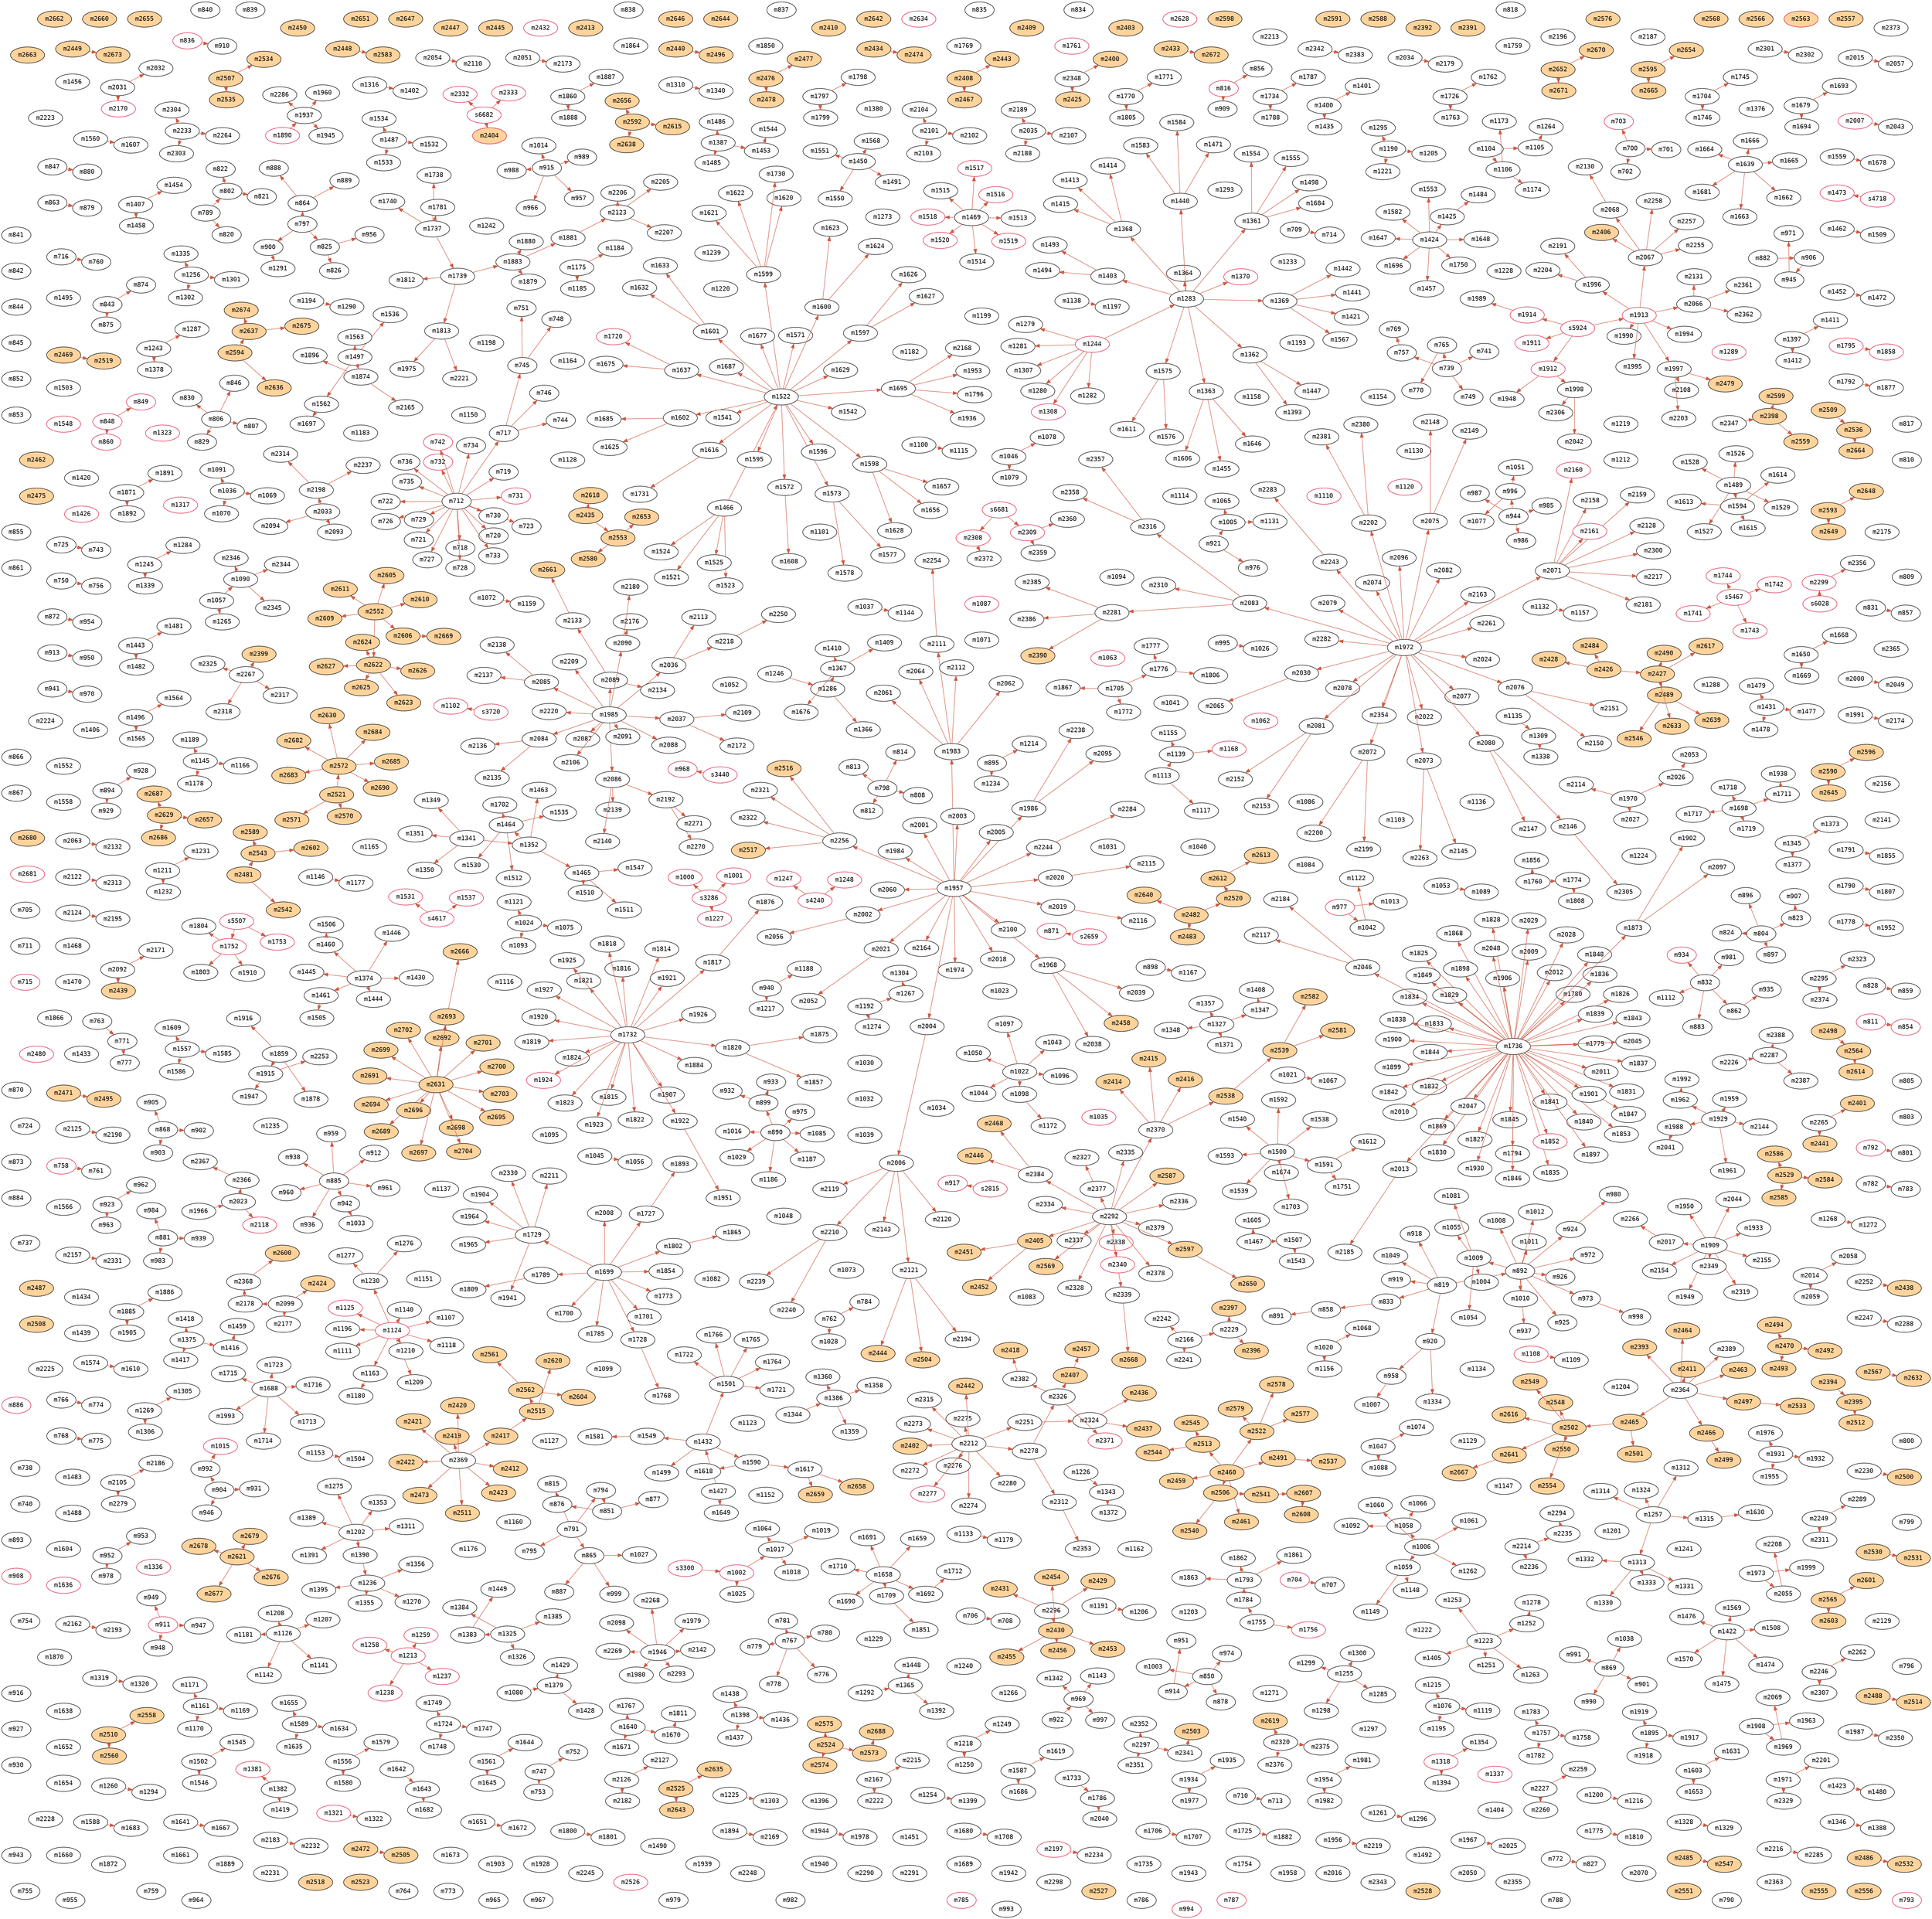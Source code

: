 digraph infections {
	graph [
		charset = "UTF-8",
		layout = fdp
	];
	node [
		fontname="Inconsolata",
		fontcolor = black,
		style = "solid,filled",
		color = black
		fillcolor = white
	];
	edge [
		color = coral3
	];
	m700;
	m701;
	m702;
	m703[color=crimson];
	m704[color=crimson];
	m705;
	m706;
	m707;
	m708;
	m709;
	m710;
	m711;
	m712;
	m713;
	m714;
	m715[color=crimson];
	m716;
	m717;
	m718;
	m719;
	m720;
	m721;
	m722;
	m723;
	m724;
	m725;
	m726;
	m727;
	m728;
	m729;
	m730;
	m731[color=crimson];
	m732[color=crimson];
	m733;
	m734;
	m735;
	m736;
	m737;
	m738;
	m739;
	m740;
	m741;
	m742[color=crimson];
	m743;
	m744;
	m745;
	m746;
	m747;
	m748;
	m749;
	m750;
	m751;
	m752;
	m753;
	m754;
	m755;
	m756;
	m757;
	m758[color=crimson];
	m759;
	m760;
	m761;
	m762;
	m763;
	m764;
	m765;
	m766;
	m767;
	m768;
	m769;
	m770;
	m771;
	m772;
	m773;
	m774;
	m775;
	m776;
	m777;
	m778;
	m779;
	m780;
	m781;
	m782;
	m783;
	m784;
	m785[color=crimson];
	m786;
	m787[color=crimson];
	m788;
	m789;
	m790;
	m791;
	m792[color=crimson];
	m793[color=crimson];
	m794;
	m795;
	m796;
	m797;
	m798;
	m799;
	m800;
	m801;
	m802;
	m803;
	m804;
	m805;
	m806;
	m807;
	m808;
	m809;
	m810;
	m811[color=crimson];
	m812;
	m813;
	m814;
	m815;
	m816[color=crimson];
	m817;
	m818;
	m819;
	m820;
	m821;
	m822;
	m823;
	m824;
	m825;
	m826;
	m827;
	m828;
	m829;
	m830;
	m831;
	m832;
	m833;
	m834;
	m835;
	m836[color=crimson];
	m837;
	m838;
	m839;
	m840;
	m841;
	m842;
	m843;
	m844;
	m845;
	m846;
	m847;
	m848[color=crimson];
	m849[color=crimson];
	m850;
	m851;
	m852;
	m853;
	m854[color=crimson];
	m855;
	m856;
	m857;
	m858;
	m859;
	m860[color=crimson];
	m861;
	m862;
	m863;
	m864;
	m865;
	m866;
	m867;
	m868;
	m869;
	m870;
	m871[color=crimson];
	m872;
	m873;
	m874;
	m875;
	m876;
	m877;
	m878;
	m879;
	m880;
	m881;
	m882;
	m883;
	m884;
	m885;
	m886[color=crimson];
	m887;
	m888;
	m889;
	m890;
	m891;
	m892;
	m893;
	m894;
	m895;
	m896;
	m897;
	m898;
	m899;
	m900;
	m901;
	m902;
	m903;
	m904;
	m905;
	m906;
	m907;
	m908[color=crimson];
	m909;
	m910;
	m911[color=crimson];
	m912;
	m913;
	m914;
	m915;
	m916;
	m917[color=crimson];
	m918;
	m919;
	m920;
	m921;
	m922;
	m923;
	m924;
	m925;
	m926;
	m927;
	m928;
	m929;
	m930;
	m931;
	m932;
	m933;
	m934[color=crimson];
	m935;
	m936;
	m937;
	m938;
	m939;
	m940;
	m941;
	m942;
	m943;
	m944;
	m945;
	m946;
	m947;
	m948;
	m949;
	m950;
	m951;
	m952;
	m953;
	m954;
	m955;
	m956;
	m957;
	m958;
	m959;
	m960;
	m961;
	m962;
	m963;
	m964;
	m965;
	m966;
	m967;
	m968[color=crimson];
	m969;
	m970;
	m971;
	m972;
	m973;
	m974;
	m975;
	m976;
	m977[color=crimson];
	m978;
	m979;
	m980;
	m981;
	m982;
	m983;
	m984;
	m985;
	m986;
	m987;
	m988;
	m989;
	m990;
	m991;
	m992;
	m993;
	m994[color=crimson];
	m995;
	m996;
	m997;
	m998;
	m999;
	m1000[color=crimson];
	m1001[color=crimson];
	m1002[color=crimson];
	m1003;
	m1004;
	m1005;
	m1006;
	m1007;
	m1008;
	m1009;
	m1010;
	m1011;
	m1012;
	m1013;
	m1014;
	m1015[color=crimson];
	m1016;
	m1017;
	m1018;
	m1019;
	m1020;
	m1021;
	m1022;
	m1023;
	m1024;
	m1025;
	m1026;
	m1027;
	m1028;
	m1029;
	m1030;
	m1031;
	m1032;
	m1033;
	m1034;
	m1035[color=crimson];
	m1036;
	m1037;
	m1038;
	m1039;
	m1040;
	m1041;
	m1042;
	m1043;
	m1044;
	m1045;
	m1046;
	m1047;
	m1048;
	m1049;
	m1050;
	m1051;
	m1052;
	m1053;
	m1054;
	m1055;
	m1056;
	m1057;
	m1058;
	m1059;
	m1060;
	m1061;
	m1062[color=crimson];
	m1063[color=crimson];
	m1064;
	m1065;
	m1066;
	m1067;
	m1068;
	m1069;
	m1070;
	m1071;
	m1072;
	m1073;
	m1074;
	m1075;
	m1076;
	m1077;
	m1078;
	m1079;
	m1080;
	m1081;
	m1082;
	m1083;
	m1084;
	m1085;
	m1086;
	m1087[color=crimson];
	m1088;
	m1089;
	m1090;
	m1091;
	m1092;
	m1093;
	m1094;
	m1095;
	m1096;
	m1097;
	m1098;
	m1099;
	m1100;
	m1101;
	m1102[color=crimson];
	m1103;
	m1104;
	m1105;
	m1106;
	m1108[color=crimson];
	m1109;
	m1110[color=crimson];
	m1111;
	m1112;
	m1113;
	m1114;
	m1115;
	m1116;
	m1117;
	m1118;
	m1119;
	m1120[color=crimson];
	m1121;
	m1122;
	m1123;
	m1124[color=crimson];
	m1125[color=crimson];
	m1126;
	m1107;
	m1127;
	m1128;
	m1129;
	m1130;
	m1131;
	m1132;
	m1133;
	m1134;
	m1135;
	m1136;
	m1137;
	m1138;
	m1139;
	m1140;
	m1141;
	m1142;
	m1143;
	m1144;
	m1145;
	m1146;
	m1147;
	m1148;
	m1149;
	m1150;
	m1151;
	m1152;
	m1153;
	m1154;
	m1155;
	m1156;
	m1157;
	m1158;
	m1159;
	m1160;
	m1161;
	m1162;
	m1163;
	m1164;
	m1165;
	m1166;
	m1167;
	m1168[color=crimson];
	m1169;
	m1170;
	m1171;
	m1172;
	m1173;
	m1174;
	m1175;
	m1176;
	m1177;
	m1178;
	m1179;
	m1180;
	m1181;
	m1182;
	m1183;
	m1184;
	m1185;
	m1186;
	m1187;
	m1188;
	m1189;
	m1190;
	m1191;
	m1192;
	m1193;
	m1194;
	m1195;
	m1196;
	m1197;
	m1198;
	m1199;
	m1200;
	m1201;
	m1202;
	m1203;
	m1204;
	m1205;
	m1206;
	m1207;
	m1208;
	m1209;
	m1210;
	m1211;
	m1212;
	m1213[color=crimson];
	m1214;
	m1215;
	m1216;
	m1217;
	m1218;
	m1219;
	m1220;
	m1221;
	m1222;
	m1223;
	m1224;
	m1225;
	m1226;
	m1227[color=crimson];
	m1228;
	m1229;
	m1230;
	m1231;
	m1232;
	m1233;
	m1234;
	m1235;
	m1236;
	m1237[color=crimson];
	m1238[color=crimson];
	m1239;
	m1240;
	m1241;
	m1242;
	m1243;
	m1244[color=crimson];
	m1245;
	m1246;
	m1247[color=crimson];
	m1248[color=crimson];
	m1249;
	m1250;
	m1251;
	m1252;
	m1253;
	m1254;
	m1255;
	m1256;
	m1257;
	m1258[color=crimson];
	m1259[color=crimson];
	m1260;
	m1261;
	m1262;
	m1263;
	m1264;
	m1266;
	m1267;
	m1268;
	m1269;
	m1270;
	m1271;
	m1272;
	m1273;
	m1274;
	m1275;
	m1276;
	m1277;
	m1278;
	m1279;
	m1280;
	m1281;
	m1282;
	m1283;
	m1284;
	m1285;
	m1286;
	m1287;
	m1288;
	m1289[color=crimson];
	m1290;
	m1291;
	m1292;
	m1293;
	m1265;
	m1294;
	m1295;
	m1296;
	m1297;
	m1298;
	m1299;
	m1300;
	m1301;
	m1302;
	m1303;
	m1304;
	m1305;
	m1306;
	m1307;
	m1308[color=crimson];
	m1309;
	m1310;
	m1311;
	m1312;
	m1313;
	m1314;
	m1315;
	m1316;
	m1317[color=crimson];
	m1318[color=crimson];
	m1319;
	m1320;
	m1321[color=crimson];
	m1322;
	m1323[color=crimson];
	m1324;
	m1325;
	m1326;
	m1327;
	m1328;
	m1329;
	m1330;
	m1331;
	m1332;
	m1333;
	m1334;
	m1335;
	m1336[color=crimson];
	m1337[color=crimson];
	m1338;
	m1339;
	m1340;
	m1341;
	m1342;
	m1343;
	m1344;
	m1345;
	m1346;
	m1347;
	m1348;
	m1349;
	m1350;
	m1351;
	m1352;
	m1353;
	m1354;
	m1355;
	m1356;
	m1357;
	m1358;
	m1359;
	m1360;
	m1361;
	m1362;
	m1363;
	m1364;
	m1365;
	m1366;
	m1367;
	m1368;
	m1369;
	m1370[color=crimson];
	m1371;
	m1372;
	m1373;
	m1374;
	m1375;
	m1376;
	m1377;
	m1378;
	m1379;
	m1380;
	m1381[color=crimson];
	m1382;
	m1383;
	m1384;
	m1385;
	m1386;
	m1387;
	m1388;
	m1389;
	m1390;
	m1391;
	m1392;
	m1393;
	m1394;
	m1395;
	m1396;
	m1397;
	m1398;
	m1399;
	m1400;
	m1401;
	m1402;
	m1403;
	m1404;
	m1405;
	m1406;
	m1407;
	m1408;
	m1409;
	m1410;
	m1411;
	m1412;
	m1413;
	m1414;
	m1415;
	m1416;
	m1417;
	m1418;
	m1419;
	m1420;
	m1421;
	m1422;
	m1423;
	m1424;
	m1425;
	m1426[color=crimson];
	m1427;
	m1428;
	m1429;
	m1430;
	m1431;
	m1432;
	m1433;
	m1434;
	m1435;
	m1436;
	m1437;
	m1438;
	m1439;
	m1440;
	m1441;
	m1442;
	m1443;
	m1444;
	m1445;
	m1446;
	m1447;
	m1448;
	m1449;
	m1450;
	m1451;
	m1452;
	m1453;
	m1454;
	m1455;
	m1456;
	m1457;
	m1458;
	m1459;
	m1460;
	m1461;
	m1462;
	m1463;
	m1464;
	m1465;
	m1466;
	m1467;
	m1468;
	m1469;
	m1470;
	m1471;
	m1472;
	m1473[color=crimson];
	m1474;
	m1475;
	m1476;
	m1477;
	m1478;
	m1479;
	m1480;
	m1481;
	m1482;
	m1483;
	m1484;
	m1485;
	m1486;
	m1487;
	m1488;
	m1489;
	m1490;
	m1491;
	m1492;
	m1493;
	m1494;
	m1495;
	m1496;
	m1497;
	m1498;
	m1499;
	m1500;
	m1501;
	m1502;
	m1503;
	m1504;
	m1505;
	m1506;
	m1507;
	m1508;
	m1509;
	m1510;
	m1511;
	m1512;
	m1513;
	m1514;
	m1515;
	m1516[color=crimson];
	m1517[color=crimson];
	m1518[color=crimson];
	m1519[color=crimson];
	m1520[color=crimson];
	m1521;
	m1522;
	m1523;
	m1524;
	m1525;
	m1526;
	m1527;
	m1528;
	m1529;
	m1530;
	m1531[color=crimson];
	m1532;
	m1533;
	m1534;
	m1535;
	m1536;
	m1537[color=crimson];
	m1538;
	m1539;
	m1540;
	m1541;
	m1542;
	m1543;
	m1544;
	m1545;
	m1546;
	m1547;
	m1548[color=crimson];
	m1549;
	m1550;
	m1551;
	m1552;
	m1553;
	m1554;
	m1555;
	m1556;
	m1557;
	m1558;
	m1559;
	m1560;
	m1561;
	m1562;
	m1563;
	m1564;
	m1565;
	m1566;
	m1567;
	m1568;
	m1569;
	m1570;
	m1571;
	m1572;
	m1573;
	m1574;
	m1575;
	m1576;
	m1577;
	m1578;
	m1579;
	m1580;
	m1581;
	m1582;
	m1583;
	m1584;
	m1585;
	m1586;
	m1587;
	m1588;
	m1589;
	m1590;
	m1591;
	m1592;
	m1593;
	m1594;
	m1595;
	m1596;
	m1597;
	m1598;
	m1599;
	m1600;
	m1601;
	m1602;
	m1603;
	m1604;
	m1605;
	m1606;
	m1607;
	m1608;
	m1609;
	m1610;
	m1611;
	m1612;
	m1613;
	m1614;
	m1615;
	m1616;
	m1617;
	m1618;
	m1619;
	m1620;
	m1621;
	m1622;
	m1623;
	m1624;
	m1625;
	m1626;
	m1627;
	m1628;
	m1629;
	m1630;
	m1631;
	m1632;
	m1633;
	m1634;
	m1635;
	m1636[color=crimson];
	m1637;
	m1638;
	m1639;
	m1640;
	m1641;
	m1642;
	m1643;
	m1644;
	m1645;
	m1646;
	m1647;
	m1648;
	m1649;
	m1650;
	m1651;
	m1652;
	m1653;
	m1654;
	m1655;
	m1656;
	m1657;
	m1658;
	m1659;
	m1660;
	m1661;
	m1662;
	m1663;
	m1664;
	m1665;
	m1666;
	m1667;
	m1668;
	m1669;
	m1670;
	m1671;
	m1672;
	m1673;
	m1674;
	m1675;
	m1676;
	m1677;
	m1678;
	m1679;
	m1680;
	m1681;
	m1682;
	m1683;
	m1684;
	m1685;
	m1686;
	m1687;
	m1688;
	m1689;
	m1690;
	m1691;
	m1692;
	m1693;
	m1694;
	m1695;
	m1696;
	m1697;
	m1698;
	m1699;
	m1700;
	m1701;
	m1702;
	m1703;
	m1704;
	m1705;
	m1706;
	m1707;
	m1708;
	m1709;
	m1710;
	m1711;
	m1712;
	m1713;
	m1714;
	m1715;
	m1716;
	m1717;
	m1718;
	m1719;
	m1720[color=crimson];
	m1721;
	m1722;
	m1723;
	m1724;
	m1725;
	m1726;
	m1727;
	m1728;
	m1729;
	m1730;
	m1731;
	m1732;
	m1733;
	m1734;
	m1735;
	m1736;
	m1737;
	m1738;
	m1739;
	m1740;
	m1741[color=crimson];
	m1742[color=crimson];
	m1743[color=crimson];
	m1744[color=crimson];
	m1745;
	m1746;
	m1747;
	m1748;
	m1749;
	m1750;
	m1751;
	m1752[color=crimson];
	m1753[color=crimson];
	m1754;
	m1755;
	m1756[color=crimson];
	m1757;
	m1758;
	m1759;
	m1760;
	m1761[color=crimson];
	m1762;
	m1763;
	m1764;
	m1765;
	m1766;
	m1767;
	m1768;
	m1769;
	m1770;
	m1771;
	m1772;
	m1773;
	m1774;
	m1775;
	m1776;
	m1777;
	m1778;
	m1779;
	m1780;
	m1781;
	m1782;
	m1783;
	m1784;
	m1785;
	m1786;
	m1787;
	m1788;
	m1789;
	m1790;
	m1791;
	m1792;
	m1793;
	m1794;
	m1795[color=crimson];
	m1796;
	m1797;
	m1798;
	m1799;
	m1800;
	m1801;
	m1802;
	m1803;
	m1804;
	m1805;
	m1806;
	m1807;
	m1808;
	m1809;
	m1810;
	m1811;
	m1812;
	m1813;
	m1814;
	m1815;
	m1816;
	m1817;
	m1818;
	m1819;
	m1820;
	m1821;
	m1822;
	m1823;
	m1824;
	m1825;
	m1826;
	m1827;
	m1828;
	m1829;
	m1830;
	m1831;
	m1832;
	m1833;
	m1834;
	m1835;
	m1836;
	m1837;
	m1838;
	m1839;
	m1840;
	m1841;
	m1842;
	m1843;
	m1844;
	m1845;
	m1846;
	m1847;
	m1848;
	m1849;
	m1850;
	m1851;
	m1852[color=crimson];
	m1853;
	m1854;
	m1855;
	m1856;
	m1857;
	m1858[color=crimson];
	m1859;
	m1860;
	m1861;
	m1862;
	m1863;
	m1864;
	m1865;
	m1866;
	m1867;
	m1868;
	m1869;
	m1870;
	m1871;
	m1872;
	m1873;
	m1874;
	m1875;
	m1876;
	m1877;
	m1878;
	m1879;
	m1880;
	m1881;
	m1882;
	m1883;
	m1884;
	m1885;
	m1886;
	m1887;
	m1888;
	m1889;
	m1890[color=crimson];
	m1891;
	m1892;
	m1893;
	m1894;
	m1895;
	m1896;
	m1897;
	m1898;
	m1899;
	m1900;
	m1901;
	m1902;
	m1903;
	m1904;
	m1905;
	m1906;
	m1907;
	m1908;
	m1909;
	m1910;
	m1911[color=crimson];
	m1912[color=crimson];
	m1913[color=crimson];
	m1914[color=crimson];
	m1915;
	m1916;
	m1917;
	m1918;
	m1919;
	m1920;
	m1921;
	m1922;
	m1923;
	m1924[color=crimson];
	m1925;
	m1926;
	m1927;
	m1928;
	m1929;
	m1930;
	m1931;
	m1932;
	m1933;
	m1934;
	m1935;
	m1936;
	m1937;
	m1938;
	m1939;
	m1940;
	m1941;
	m1942;
	m1943;
	m1944;
	m1945;
	m1946;
	m1947;
	m1948;
	m1949;
	m1950;
	m1951;
	m1952;
	m1953;
	m1954;
	m1955;
	m1956;
	m1957;
	m1958;
	m1959;
	m1960;
	m1961;
	m1962;
	m1963;
	m1964;
	m1965;
	m1966;
	m1967;
	m1968;
	m1969;
	m1970;
	m1971;
	m1972;
	m1973;
	m1974;
	m1975;
	m1976;
	m1977;
	m1978;
	m1979;
	m1980;
	m1981;
	m1982;
	m1983;
	m1984;
	m1985;
	m1986;
	m1987;
	m1988;
	m1989;
	m1990;
	m1991;
	m1992;
	m1993;
	m1994;
	m1995;
	m1996;
	m1997;
	m1998;
	m1999;
	m2000;
	m2001;
	m2002;
	m2003;
	m2004;
	m2005;
	m2006;
	m2007[color=crimson];
	m2008;
	m2009;
	m2010;
	m2011;
	m2012;
	m2013;
	m2014;
	m2015;
	m2016;
	m2017;
	m2018;
	m2019;
	m2020;
	m2021;
	m2022;
	m2023;
	m2024;
	m2025;
	m2026;
	m2027;
	m2028;
	m2029;
	m2030;
	m2031;
	m2032;
	m2033;
	m2034;
	m2035;
	m2036;
	m2037;
	m2038;
	m2039;
	m2040;
	m2041;
	m2042;
	m2043;
	m2044;
	m2045;
	m2046;
	m2047;
	m2048;
	m2049;
	m2050;
	m2051;
	m2052;
	m2053;
	m2054;
	m2055;
	m2056;
	m2057;
	m2058;
	m2059;
	m2060;
	m2061;
	m2062;
	m2063;
	m2064;
	m2065;
	m2066;
	m2067;
	m2068;
	m2069;
	m2070;
	m2071;
	m2072;
	m2073;
	m2074;
	m2075;
	m2076;
	m2077;
	m2078;
	m2079;
	m2080;
	m2081;
	m2082;
	m2083;
	m2084;
	m2085;
	m2086;
	m2087;
	m2088;
	m2089;
	m2090;
	m2091;
	m2092;
	m2093;
	m2094;
	m2095;
	m2096;
	m2097;
	m2098;
	m2099;
	m2100;
	m2101;
	m2102;
	m2103;
	m2104;
	m2105;
	m2106;
	m2107;
	m2108;
	m2109;
	m2110;
	m2111;
	m2112;
	m2113;
	m2114;
	m2115;
	m2116;
	m2117;
	m2118[color=crimson];
	m2119;
	m2120;
	m2121;
	m2122;
	m2123;
	m2124;
	m2125;
	m2126;
	m2127;
	m2128;
	m2129;
	m2130;
	m2131;
	m2132;
	m2133;
	m2134;
	m2135;
	m2136;
	m2137;
	m2138;
	m2139;
	m2140;
	m2141;
	m2142;
	m2143;
	m2144;
	m2145;
	m2146;
	m2147;
	m2148;
	m2149;
	m2150;
	m2151;
	m2152;
	m2153;
	m2154;
	m2155;
	m2156;
	m2157;
	m2158;
	m2159;
	m2160[color=crimson];
	m2161[color=crimson];
	m2162;
	m2163;
	m2164;
	m2165;
	m2166;
	m2167;
	m2168;
	m2169;
	m2170[color=crimson];
	m2171;
	m2172;
	m2173;
	m2174;
	m2175;
	m2176;
	m2177;
	m2178;
	m2179;
	m2180;
	m2181;
	m2182;
	m2183;
	m2184;
	m2185;
	m2186;
	m2187;
	m2188;
	m2189;
	m2190;
	m2191;
	m2192;
	m2193;
	m2194;
	m2195;
	m2196;
	m2197[color=crimson];
	m2198;
	m2199;
	m2200;
	m2201;
	m2202;
	m2203;
	m2204;
	m2205;
	m2206;
	m2207;
	m2208;
	m2209;
	m2210;
	m2211;
	m2212;
	m2213;
	m2214;
	m2215;
	m2216;
	m2217;
	m2218;
	m2219;
	m2220;
	m2221;
	m2222;
	m2223;
	m2224;
	m2225;
	m2226;
	m2227;
	m2228;
	m2229;
	m2230;
	m2231;
	m2232;
	m2233;
	m2234;
	m2235;
	m2236;
	m2237;
	m2238;
	m2239;
	m2240;
	m2241;
	m2242;
	m2243;
	m2244;
	m2245;
	m2246;
	m2247;
	m2248;
	m2249;
	m2250;
	m2251;
	m2252;
	m2253;
	m2254;
	m2255;
	m2256;
	m2257;
	m2258;
	m2259;
	m2260;
	m2261;
	m2262;
	m2263;
	m2264;
	m2265;
	m2266;
	m2267;
	m2268;
	m2269;
	m2270;
	m2271;
	m2272;
	m2273;
	m2274;
	m2275;
	m2276;
	m2277[color=crimson];
	m2278;
	m2279;
	m2280;
	m2281;
	m2282;
	m2283;
	m2284;
	m2285;
	m2286;
	m2287;
	m2288;
	m2289;
	m2290;
	m2291;
	m2292;
	m2293;
	m2294;
	m2295;
	m2296;
	m2297;
	m2298;
	m2299[color=crimson];
	m2300;
	m2301;
	m2302;
	m2303;
	m2304;
	m2305;
	m2306;
	m2307;
	m2308[color=crimson];
	m2309[color=crimson];
	m2310;
	m2311;
	m2312;
	m2313;
	m2314;
	m2315;
	m2316;
	m2317;
	m2318;
	m2319;
	m2320;
	m2321;
	m2322;
	m2323;
	m2324;
	m2325;
	m2326;
	m2327;
	m2328;
	m2329;
	m2330;
	m2331;
	m2332[color=crimson];
	m2333[color=crimson];
	m2334;
	m2335;
	m2336;
	m2337;
	m2338[color=crimson];
	m2339;
	m2340[color=crimson];
	m2341;
	m2342;
	m2343;
	m2344;
	m2345;
	m2346;
	m2347;
	m2348;
	m2349;
	m2350;
	m2351;
	m2352;
	m2353;
	m2354;
	m2355;
	m2356;
	m2357;
	m2358;
	m2359;
	m2360;
	m2361;
	m2362;
	m2363;
	m2364;
	m2365;
	m2366;
	m2367;
	m2368;
	m2369;
	m2370;
	m2371[color=crimson];
	m2372;
	m2373;
	m2374;
	m2375;
	m2376;
	m2377;
	m2378;
	m2379;
	m2380;
	m2381;
	m2382;
	m2383;
	m2384;
	m2385;
	m2386;
	m2387;
	m2388;
	m2389;
	m2390[fillcolor=burlywood1];
	m2391[fillcolor=burlywood1];
	m2392[fillcolor=burlywood1];
	m2393[fillcolor=burlywood1];
	m2394[fillcolor=burlywood1];
	m2395[fillcolor=burlywood1];
	m2396[fillcolor=burlywood1];
	m2397[fillcolor=burlywood1];
	m2398[fillcolor=burlywood1];
	m2399[fillcolor=burlywood1];
	m2400[fillcolor=burlywood1];
	m2401[fillcolor=burlywood1];
	m2402[fillcolor=burlywood1];
	m2403[fillcolor=burlywood1];
	m2404[color=crimson,fillcolor=burlywood1];
	m2405[fillcolor=burlywood1];
	m2406[fillcolor=burlywood1];
	m2407[fillcolor=burlywood1];
	m2408[fillcolor=burlywood1];
	m2409[fillcolor=burlywood1];
	m2410[fillcolor=burlywood1];
	m2411[fillcolor=burlywood1];
	m2412[fillcolor=burlywood1];
	m2413[fillcolor=burlywood1];
	m2414[fillcolor=burlywood1];
	m2415[fillcolor=burlywood1];
	m2416[fillcolor=burlywood1];
	m2417[fillcolor=burlywood1];
	m2418[fillcolor=burlywood1];
	m2419[fillcolor=burlywood1];
	m2420[fillcolor=burlywood1];
	m2421[fillcolor=burlywood1];
	m2422[fillcolor=burlywood1];
	m2423[fillcolor=burlywood1];
	m2424[fillcolor=burlywood1];
	m2425[fillcolor=burlywood1];
	m2426[fillcolor=burlywood1];
	m2427[fillcolor=burlywood1];
	m2428[fillcolor=burlywood1];
	m2429[fillcolor=burlywood1];
	m2430[fillcolor=burlywood1];
	m2431[fillcolor=burlywood1];
	m2432[color=crimson];
	m2433[fillcolor=burlywood1];
	m2434[fillcolor=burlywood1];
	m2435[fillcolor=burlywood1];
	m2436[fillcolor=burlywood1];
	m2437[fillcolor=burlywood1];
	m2438[fillcolor=burlywood1];
	m2439[fillcolor=burlywood1];
	m2440[fillcolor=burlywood1];
	m2441[fillcolor=burlywood1];
	m2442[fillcolor=burlywood1];
	m2443[fillcolor=burlywood1];
	m2444[fillcolor=burlywood1];
	m2445[fillcolor=burlywood1];
	m2446[fillcolor=burlywood1];
	m2447[fillcolor=burlywood1];
	m2448[fillcolor=burlywood1];
	m2449[fillcolor=burlywood1];
	m2450[fillcolor=burlywood1];
	m2451[fillcolor=burlywood1];
	m2452[fillcolor=burlywood1];
	m2453[fillcolor=burlywood1];
	m2454[fillcolor=burlywood1];
	m2455[fillcolor=burlywood1];
	m2456[fillcolor=burlywood1];
	m2457[fillcolor=burlywood1];
	m2458[fillcolor=burlywood1];
	m2459[fillcolor=burlywood1];
	m2460[fillcolor=burlywood1];
	m2461[fillcolor=burlywood1];
	m2462[fillcolor=burlywood1];
	m2463[fillcolor=burlywood1];
	m2464[fillcolor=burlywood1];
	m2465[fillcolor=burlywood1];
	m2466[fillcolor=burlywood1];
	m2467[fillcolor=burlywood1];
	m2468[fillcolor=burlywood1];
	m2469[fillcolor=burlywood1];
	m2470[fillcolor=burlywood1];
	m2471[fillcolor=burlywood1];
	m2472[fillcolor=burlywood1];
	m2473[fillcolor=burlywood1];
	m2474[fillcolor=burlywood1];
	m2475[fillcolor=burlywood1];
	m2476[fillcolor=burlywood1];
	m2477[fillcolor=burlywood1];
	m2478[fillcolor=burlywood1];
	m2479[fillcolor=burlywood1];
	m2480[color=crimson];
	m2481[fillcolor=burlywood1];
	m2482[fillcolor=burlywood1];
	m2483[fillcolor=burlywood1];
	m2484[fillcolor=burlywood1];
	m2485[fillcolor=burlywood1];
	m2486[fillcolor=burlywood1];
	m2487[fillcolor=burlywood1];
	m2488[fillcolor=burlywood1];
	m2489[fillcolor=burlywood1];
	m2490[fillcolor=burlywood1];
	m2491[fillcolor=burlywood1];
	m2492[fillcolor=burlywood1];
	m2493[fillcolor=burlywood1];
	m2494[fillcolor=burlywood1];
	m2495[fillcolor=burlywood1];
	m2496[fillcolor=burlywood1];
	m2497[fillcolor=burlywood1];
	m2498[fillcolor=burlywood1];
	m2499[fillcolor=burlywood1];
	m2500[fillcolor=burlywood1];
	m2501[fillcolor=burlywood1];
	m2502[fillcolor=burlywood1];
	m2503[fillcolor=burlywood1];
	m2504[fillcolor=burlywood1];
	m2505[fillcolor=burlywood1];
	m2506[fillcolor=burlywood1];
	m2507[fillcolor=burlywood1];
	m2508[fillcolor=burlywood1];
	m2509[fillcolor=burlywood1];
	m2510[fillcolor=burlywood1];
	m2511[fillcolor=burlywood1];
	m2512[fillcolor=burlywood1];
	m2513[fillcolor=burlywood1];
	m2514[fillcolor=burlywood1];
	m2515[fillcolor=burlywood1];
	m2516[fillcolor=burlywood1];
	m2517[fillcolor=burlywood1];
	m2518[fillcolor=burlywood1];
	m2519[fillcolor=burlywood1];
	m2520[fillcolor=burlywood1];
	m2521[fillcolor=burlywood1];
	m2522[fillcolor=burlywood1];
	m2523[fillcolor=burlywood1];
	m2524[fillcolor=burlywood1];
	m2525[fillcolor=burlywood1];
	m2526[color=crimson];
	m2527[fillcolor=burlywood1];
	m2528[fillcolor=burlywood1];
	m2529[fillcolor=burlywood1];
	m2530[fillcolor=burlywood1];
	m2531[fillcolor=burlywood1];
	m2532[fillcolor=burlywood1];
	m2533[fillcolor=burlywood1];
	m2534[fillcolor=burlywood1];
	m2535[fillcolor=burlywood1];
	m2536[fillcolor=burlywood1];
	m2537[fillcolor=burlywood1];
	m2538[fillcolor=burlywood1];
	m2539[fillcolor=burlywood1];
	m2540[fillcolor=burlywood1];
	m2541[fillcolor=burlywood1];
	m2542[fillcolor=burlywood1];
	m2543[fillcolor=burlywood1];
	m2544[fillcolor=burlywood1];
	m2545[fillcolor=burlywood1];
	m2546[fillcolor=burlywood1];
	m2547[fillcolor=burlywood1];
	m2548[fillcolor=burlywood1];
	m2549[fillcolor=burlywood1];
	m2550[fillcolor=burlywood1];
	m2551[fillcolor=burlywood1];
	m2552[fillcolor=burlywood1];
	m2553[fillcolor=burlywood1];
	m2554[fillcolor=burlywood1];
	m2555[fillcolor=burlywood1];
	m2556[fillcolor=burlywood1];
	m2557[fillcolor=burlywood1];
	m2558[fillcolor=burlywood1];
	m2559[fillcolor=burlywood1];
	m2560[fillcolor=burlywood1];
	m2561[fillcolor=burlywood1];
	m2562[fillcolor=burlywood1];
	m2563[color=crimson,fillcolor=burlywood1];
	m2564[fillcolor=burlywood1];
	m2565[fillcolor=burlywood1];
	m2566[fillcolor=burlywood1];
	m2567[fillcolor=burlywood1];
	m2568[fillcolor=burlywood1];
	m2569[fillcolor=burlywood1];
	m2570[fillcolor=burlywood1];
	m2571[fillcolor=burlywood1];
	m2572[fillcolor=burlywood1];
	m2573[fillcolor=burlywood1];
	m2574[fillcolor=burlywood1];
	m2575[fillcolor=burlywood1];
	m2576[fillcolor=burlywood1];
	m2577[fillcolor=burlywood1];
	m2578[fillcolor=burlywood1];
	m2579[fillcolor=burlywood1];
	m2580[fillcolor=burlywood1];
	m2581[fillcolor=burlywood1];
	m2582[fillcolor=burlywood1];
	m2583[fillcolor=burlywood1];
	m2584[fillcolor=burlywood1];
	m2585[fillcolor=burlywood1];
	m2586[fillcolor=burlywood1];
	m2587[fillcolor=burlywood1];
	m2588[fillcolor=burlywood1];
	m2589[fillcolor=burlywood1];
	m2590[fillcolor=burlywood1];
	m2591[fillcolor=burlywood1];
	m2592[fillcolor=burlywood1];
	m2593[fillcolor=burlywood1];
	m2594[fillcolor=burlywood1];
	m2595[fillcolor=burlywood1];
	m2596[fillcolor=burlywood1];
	m2597[fillcolor=burlywood1];
	m2598[fillcolor=burlywood1];
	m2599[fillcolor=burlywood1];
	m2600[fillcolor=burlywood1];
	m2601[fillcolor=burlywood1];
	m2602[fillcolor=burlywood1];
	m2603[fillcolor=burlywood1];
	m2604[fillcolor=burlywood1];
	m2605[fillcolor=burlywood1];
	m2606[fillcolor=burlywood1];
	m2607[fillcolor=burlywood1];
	m2608[fillcolor=burlywood1];
	m2609[fillcolor=burlywood1];
	m2610[fillcolor=burlywood1];
	m2611[fillcolor=burlywood1];
	m2612[fillcolor=burlywood1];
	m2613[fillcolor=burlywood1];
	m2614[fillcolor=burlywood1];
	m2615[fillcolor=burlywood1];
	m2616[fillcolor=burlywood1];
	m2617[fillcolor=burlywood1];
	m2618[fillcolor=burlywood1];
	m2619[fillcolor=burlywood1];
	m2620[fillcolor=burlywood1];
	m2621[fillcolor=burlywood1];
	m2622[fillcolor=burlywood1];
	m2623[fillcolor=burlywood1];
	m2624[fillcolor=burlywood1];
	m2625[fillcolor=burlywood1];
	m2626[fillcolor=burlywood1];
	m2627[fillcolor=burlywood1];
	m2628[color=crimson];
	m2629[fillcolor=burlywood1];
	m2630[fillcolor=burlywood1];
	m2631[fillcolor=burlywood1];
	m2632[fillcolor=burlywood1];
	m2633[fillcolor=burlywood1];
	m2634[color=crimson];
	m2635[fillcolor=burlywood1];
	m2636[fillcolor=burlywood1];
	m2637[fillcolor=burlywood1];
	m2638[fillcolor=burlywood1];
	m2639[fillcolor=burlywood1];
	m2640[fillcolor=burlywood1];
	m2641[fillcolor=burlywood1];
	m2642[fillcolor=burlywood1];
	m2643[fillcolor=burlywood1];
	m2644[fillcolor=burlywood1];
	m2645[fillcolor=burlywood1];
	m2646[fillcolor=burlywood1];
	m2647[fillcolor=burlywood1];
	m2648[fillcolor=burlywood1];
	m2649[fillcolor=burlywood1];
	m2650[fillcolor=burlywood1];
	m2651[fillcolor=burlywood1];
	m2652[fillcolor=burlywood1];
	m2653[fillcolor=burlywood1];
	m2654[fillcolor=burlywood1];
	m2655[fillcolor=burlywood1];
	m2656[fillcolor=burlywood1];
	m2657[fillcolor=burlywood1];
	m2658[fillcolor=burlywood1];
	m2659[fillcolor=burlywood1];
	m2660[fillcolor=burlywood1];
	m2661[fillcolor=burlywood1];
	m2662[fillcolor=burlywood1];
	m2663[fillcolor=burlywood1];
	m2664[fillcolor=burlywood1];
	m2665[fillcolor=burlywood1];
	m2666[fillcolor=burlywood1];
	m2667[fillcolor=burlywood1];
	m2668[fillcolor=burlywood1];
	m2669[fillcolor=burlywood1];
	m2670[fillcolor=burlywood1];
	m2671[fillcolor=burlywood1];
	m2672[fillcolor=burlywood1];
	m2673[fillcolor=burlywood1];
	m2674[fillcolor=burlywood1];
	m2675[fillcolor=burlywood1];
	m2676[fillcolor=burlywood1];
	m2677[fillcolor=burlywood1];
	m2678[fillcolor=burlywood1];
	m2679[fillcolor=burlywood1];
	m2680[fillcolor=burlywood1];
	m2681[color=crimson];
	m2682[fillcolor=burlywood1];
	m2683[fillcolor=burlywood1];
	m2684[fillcolor=burlywood1];
	m2685[fillcolor=burlywood1];
	m2686[fillcolor=burlywood1];
	m2687[fillcolor=burlywood1];
	m2688[fillcolor=burlywood1];
	m2689[fillcolor=burlywood1];
	m2690[fillcolor=burlywood1];
	m2691[fillcolor=burlywood1];
	m2692[fillcolor=burlywood1];
	m2693[fillcolor=burlywood1];
	m2694[fillcolor=burlywood1];
	m2695[fillcolor=burlywood1];
	m2696[fillcolor=burlywood1];
	m2697[fillcolor=burlywood1];
	m2698[fillcolor=burlywood1];
	m2699[fillcolor=burlywood1];
	m2700[fillcolor=burlywood1];
	m2701[fillcolor=burlywood1];
	m2702[fillcolor=burlywood1];
	m2703[fillcolor=burlywood1];
	m2704[fillcolor=burlywood1];
	s2659[color=crimson];
	s2815[color=crimson];
	s3286[color=crimson];
	s3300[color=crimson];
	s3440[color=crimson];
	s3720[color=crimson];
	s4240[color=crimson];
	s4617[color=crimson];
	s4718[color=crimson];
	s5467[color=crimson];
	s5507[color=crimson];
	s5924[color=crimson];
	s6028[color=crimson];
	s6681[color=crimson];
	s6682[color=crimson];
	m700->m701;
	m700->m702;
	m700->m703;
	m704->m707;
	m706->m708;
	m710->m713;
	m709->m714;
	m712->m717;
	m712->m718;
	m712->m719;
	m712->m720;
	m712->m721;
	m712->m722;
	m712->m723;
	m712->m726;
	m712->m727;
	m712->m728;
	m712->m729;
	m712->m730;
	m712->m731;
	m712->m732;
	m712->m733;
	m712->m734;
	m712->m735;
	m712->m736;
	m739->m741;
	m712->m742;
	m725->m743;
	m717->m744;
	m717->m745;
	m717->m746;
	m745->m748;
	m739->m749;
	m745->m751;
	m747->m752;
	m747->m753;
	m750->m756;
	m739->m757;
	m716->m760;
	m758->m761;
	m739->m765;
	m757->m769;
	m765->m770;
	m763->m771;
	m766->m774;
	m768->m775;
	m767->m776;
	m771->m777;
	m767->m778;
	m767->m779;
	m767->m780;
	m767->m781;
	m782->m783;
	m762->m784;
	m791->m794;
	m791->m795;
	m792->m801;
	m789->m802;
	m806->m807;
	m798->m808;
	m798->m812;
	m798->m813;
	m798->m814;
	m791->m815;
	m789->m820;
	m802->m821;
	m802->m822;
	m804->m823;
	m804->m824;
	m797->m825;
	m825->m826;
	m772->m827;
	m806->m829;
	m806->m830;
	m819->m833;
	m806->m846;
	m848->m849;
	m794->m851;
	m811->m854;
	m816->m856;
	m831->m857;
	m833->m858;
	m828->m859;
	m848->m860;
	m832->m862;
	m797->m864;
	m791->m865;
	s2659->m871;
	m843->m874;
	m843->m875;
	m851->m876;
	m851->m877;
	m850->m878;
	m863->m879;
	m847->m880;
	m832->m883;
	m865->m887;
	m864->m888;
	m864->m889;
	m858->m891;
	m819->m892;
	m804->m896;
	m804->m897;
	m890->m899;
	m797->m900;
	m869->m901;
	m868->m902;
	m868->m903;
	m868->m905;
	m882->m906;
	m823->m907;
	m816->m909;
	m836->m910;
	m885->m912;
	m850->m914;
	s2815->m917;
	m819->m918;
	m819->m919;
	m819->m920;
	m892->m924;
	m892->m925;
	m892->m926;
	m894->m928;
	m894->m929;
	m904->m931;
	m899->m932;
	m899->m933;
	m832->m934;
	m862->m935;
	m885->m936;
	m892->m937;
	m885->m938;
	m881->m939;
	m885->m942;
	m906->m945;
	m904->m946;
	m911->m947;
	m911->m948;
	m911->m949;
	m913->m950;
	m914->m951;
	m952->m953;
	m872->m954;
	m825->m956;
	m915->m957;
	m920->m958;
	m885->m959;
	m885->m960;
	m885->m961;
	m923->m962;
	m923->m963;
	m915->m966;
	s3440->m968;
	m922->m969;
	m941->m970;
	m945->m971;
	m892->m972;
	m892->m973;
	m850->m974;
	m890->m975;
	m921->m976;
	m952->m978;
	m924->m980;
	m832->m981;
	m881->m983;
	m881->m984;
	m944->m985;
	m944->m986;
	m944->m987;
	m915->m988;
	m915->m989;
	m869->m990;
	m869->m991;
	m904->m992;
	m944->m996;
	m969->m997;
	m973->m998;
	m865->m999;
	s3286->m1000;
	s3286->m1001;
	s3300->m1002;
	m850->m1003;
	m1009->m1004;
	m921->m1005;
	m958->m1007;
	m892->m1008;
	m892->m1009;
	m892->m1010;
	m892->m1011;
	m892->m1012;
	m977->m1013;
	m915->m1014;
	m992->m1015;
	m890->m1016;
	m1002->m1017;
	m1017->m1018;
	m1017->m1019;
	m1002->m1025;
	m995->m1026;
	m865->m1027;
	m762->m1028;
	m890->m1029;
	m942->m1033;
	m869->m1038;
	m977->m1042;
	m1022->m1043;
	m1022->m1044;
	m819->m1049;
	m1022->m1050;
	m996->m1051;
	m1009->m1054;
	m1009->m1055;
	m1045->m1056;
	m1006->m1058;
	m1006->m1059;
	m1006->m1060;
	m1006->m1061;
	m1017->m1064;
	m1005->m1065;
	m1058->m1066;
	m1021->m1067;
	m1020->m1068;
	m1036->m1069;
	m1036->m1070;
	m1047->m1074;
	m1024->m1075;
	m996->m1077;
	m1046->m1078;
	m1046->m1079;
	m1009->m1081;
	m890->m1085;
	m1047->m1088;
	m1053->m1089;
	m1057->m1090;
	m1036->m1091;
	m1058->m1092;
	m1024->m1093;
	m1022->m1096;
	m1022->m1097;
	m1022->m1098;
	s3720->m1102;
	m1104->m1105;
	m1104->m1106;
	m1108->m1109;
	m1124->m1111;
	m832->m1112;
	m1100->m1115;
	m1113->m1117;
	m1124->m1118;
	m1076->m1119;
	m1024->m1121;
	m1042->m1122;
	m1124->m1125;
	m1124->m1107;
	m1005->m1131;
	m1113->m1139;
	m1124->m1140;
	m1126->m1141;
	m1126->m1142;
	m969->m1143;
	m1037->m1144;
	m1059->m1148;
	m1059->m1149;
	m1139->m1155;
	m1020->m1156;
	m1132->m1157;
	m1072->m1159;
	m1124->m1163;
	m1145->m1166;
	m898->m1167;
	m1139->m1168;
	m1161->m1169;
	m1161->m1170;
	m1161->m1171;
	m1098->m1172;
	m1106->m1173;
	m1106->m1174;
	m1146->m1177;
	m1145->m1178;
	m1133->m1179;
	m1163->m1180;
	m1126->m1181;
	m1175->m1184;
	m1175->m1185;
	m890->m1186;
	m890->m1187;
	m940->m1188;
	m1145->m1189;
	m1076->m1195;
	m1124->m1196;
	m1138->m1197;
	m1190->m1205;
	m1191->m1206;
	m1126->m1207;
	m1126->m1208;
	m1124->m1209;
	m1124->m1210;
	m895->m1214;
	m1076->m1215;
	m1200->m1216;
	m940->m1217;
	m1190->m1221;
	s3286->m1227;
	m1124->m1230;
	m1211->m1231;
	m1211->m1232;
	m895->m1234;
	m1202->m1236;
	m1213->m1237;
	m1213->m1238;
	s4240->m1247;
	s4240->m1248;
	m1218->m1249;
	m1218->m1250;
	m1223->m1251;
	m1223->m1252;
	m1223->m1253;
	m1213->m1258;
	m1213->m1259;
	m1006->m1262;
	m1223->m1263;
	m1105->m1264;
	m1192->m1267;
	m1236->m1270;
	m1268->m1272;
	m1192->m1274;
	m1202->m1275;
	m1230->m1276;
	m1230->m1277;
	m1252->m1278;
	m1244->m1279;
	m1244->m1280;
	m1244->m1281;
	m1244->m1282;
	m1244->m1283;
	m1245->m1284;
	m1255->m1285;
	m1246->m1286;
	m1243->m1287;
	m1194->m1290;
	m900->m1291;
	m1057->m1265;
	m1260->m1294;
	m1190->m1295;
	m1261->m1296;
	m1255->m1298;
	m1255->m1299;
	m1255->m1300;
	m1256->m1301;
	m1256->m1302;
	m1225->m1303;
	m1267->m1304;
	m1269->m1305;
	m1269->m1306;
	m1244->m1307;
	m1244->m1308;
	m1135->m1309;
	m1202->m1311;
	m1257->m1312;
	m1257->m1313;
	m1257->m1314;
	m1257->m1315;
	m1319->m1320;
	m1321->m1322;
	m1257->m1324;
	m1325->m1326;
	m1328->m1329;
	m1313->m1330;
	m1313->m1331;
	m1313->m1332;
	m1313->m1333;
	m920->m1334;
	m1256->m1335;
	m1309->m1338;
	m1245->m1339;
	m1310->m1340;
	m969->m1342;
	m1226->m1343;
	m1327->m1347;
	m1327->m1348;
	m1341->m1349;
	m1341->m1350;
	m1341->m1351;
	m1341->m1352;
	m1202->m1353;
	m1318->m1354;
	m1236->m1355;
	m1236->m1356;
	m1327->m1357;
	m1386->m1358;
	m1386->m1359;
	m1386->m1360;
	m1283->m1361;
	m1283->m1362;
	m1283->m1363;
	m1283->m1364;
	m1292->m1365;
	m1286->m1366;
	m1286->m1367;
	m1283->m1368;
	m1283->m1369;
	m1283->m1370;
	m1327->m1371;
	m1343->m1372;
	m1345->m1373;
	m1345->m1377;
	m1243->m1378;
	m1080->m1379;
	m1382->m1381;
	m1325->m1383;
	m1325->m1384;
	m1325->m1385;
	m1344->m1386;
	m1346->m1388;
	m1202->m1389;
	m1202->m1390;
	m1202->m1391;
	m1365->m1392;
	m1362->m1393;
	m1318->m1394;
	m1236->m1395;
	m1254->m1399;
	m1400->m1401;
	m1316->m1402;
	m1283->m1403;
	m1223->m1405;
	m1347->m1408;
	m1367->m1409;
	m1367->m1410;
	m1397->m1411;
	m1397->m1412;
	m1368->m1413;
	m1368->m1414;
	m1368->m1415;
	m1375->m1416;
	m1375->m1417;
	m1375->m1418;
	m1382->m1419;
	m1369->m1421;
	m1424->m1425;
	m1379->m1428;
	m1379->m1429;
	m1374->m1430;
	m1427->m1432;
	m1400->m1435;
	m1398->m1436;
	m1398->m1437;
	m1398->m1438;
	m1283->m1440;
	m1369->m1441;
	m1369->m1442;
	m1374->m1444;
	m1374->m1445;
	m1374->m1446;
	m1362->m1447;
	m1365->m1448;
	m1383->m1449;
	m1387->m1453;
	m1407->m1454;
	m1363->m1455;
	m1424->m1457;
	m1407->m1458;
	m1416->m1459;
	m1374->m1460;
	m1374->m1461;
	m1352->m1463;
	m1352->m1464;
	m1352->m1465;
	m1440->m1471;
	m1452->m1472;
	s4718->m1473;
	m1422->m1474;
	m1422->m1475;
	m1422->m1476;
	m1431->m1477;
	m1431->m1478;
	m1431->m1479;
	m1423->m1480;
	m1443->m1481;
	m1443->m1482;
	m1425->m1484;
	m1387->m1485;
	m1387->m1486;
	m1450->m1491;
	m1403->m1493;
	m1403->m1494;
	m1361->m1498;
	m1432->m1499;
	m1432->m1501;
	m1153->m1504;
	m1461->m1505;
	m1460->m1506;
	m1467->m1507;
	m1422->m1508;
	m1462->m1509;
	m1465->m1510;
	m1465->m1511;
	m1464->m1512;
	m1469->m1513;
	m1469->m1514;
	m1469->m1515;
	m1469->m1516;
	m1469->m1517;
	m1469->m1518;
	m1469->m1519;
	m1469->m1520;
	m1466->m1521;
	m1466->m1522;
	m1466->m1523;
	m1466->m1524;
	m1466->m1525;
	m1489->m1526;
	m1489->m1527;
	m1489->m1528;
	m1489->m1529;
	m1464->m1530;
	s4617->m1531;
	m1487->m1532;
	m1487->m1533;
	m1487->m1534;
	m1464->m1535;
	m1497->m1536;
	s4617->m1537;
	m1500->m1538;
	m1500->m1539;
	m1500->m1540;
	m1522->m1541;
	m1522->m1542;
	m1507->m1543;
	m1453->m1544;
	m1502->m1545;
	m1502->m1546;
	m1465->m1547;
	m1432->m1549;
	m1450->m1550;
	m1450->m1551;
	m1424->m1553;
	m1361->m1554;
	m1361->m1555;
	m1497->m1562;
	m1497->m1563;
	m1496->m1564;
	m1496->m1565;
	m1369->m1567;
	m1450->m1568;
	m1422->m1569;
	m1422->m1570;
	m1522->m1571;
	m1522->m1572;
	m1522->m1573;
	m1283->m1575;
	m1575->m1576;
	m1573->m1577;
	m1573->m1578;
	m1556->m1579;
	m1556->m1580;
	m1549->m1581;
	m1424->m1582;
	m1440->m1583;
	m1440->m1584;
	m1557->m1585;
	m1557->m1586;
	m1432->m1590;
	m1500->m1591;
	m1500->m1592;
	m1500->m1593;
	m1489->m1594;
	m1522->m1595;
	m1522->m1596;
	m1522->m1597;
	m1522->m1598;
	m1522->m1599;
	m1522->m1600;
	m1522->m1601;
	m1522->m1602;
	m1467->m1605;
	m1363->m1606;
	m1560->m1607;
	m1572->m1608;
	m1557->m1609;
	m1574->m1610;
	m1575->m1611;
	m1591->m1612;
	m1594->m1613;
	m1594->m1614;
	m1594->m1615;
	m1522->m1616;
	m1590->m1617;
	m1590->m1618;
	m1587->m1619;
	m1599->m1620;
	m1599->m1621;
	m1599->m1622;
	m1600->m1623;
	m1600->m1624;
	m1602->m1625;
	m1597->m1626;
	m1597->m1627;
	m1598->m1628;
	m1522->m1629;
	m1315->m1630;
	m1603->m1631;
	m1601->m1632;
	m1601->m1633;
	m1589->m1634;
	m1589->m1635;
	m1522->m1637;
	m1642->m1643;
	m1561->m1644;
	m1561->m1645;
	m1363->m1646;
	m1424->m1647;
	m1424->m1648;
	m1427->m1649;
	m1603->m1653;
	m1589->m1655;
	m1598->m1656;
	m1598->m1657;
	m1658->m1659;
	m1639->m1662;
	m1639->m1663;
	m1639->m1664;
	m1639->m1665;
	m1639->m1666;
	m1641->m1667;
	m1650->m1668;
	m1650->m1669;
	m1640->m1670;
	m1640->m1671;
	m1651->m1672;
	m1500->m1674;
	m1637->m1675;
	m1367->m1676;
	m1522->m1677;
	m1559->m1678;
	m1639->m1681;
	m1643->m1682;
	m1588->m1683;
	m1361->m1684;
	m1602->m1685;
	m1587->m1686;
	m1522->m1687;
	m1658->m1690;
	m1658->m1691;
	m1658->m1692;
	m1679->m1693;
	m1679->m1694;
	m1522->m1695;
	m1424->m1696;
	m1562->m1697;
	m1699->m1700;
	m1699->m1701;
	m1464->m1702;
	m1500->m1703;
	m1706->m1707;
	m1680->m1708;
	m1658->m1709;
	m1658->m1710;
	m1698->m1711;
	m1692->m1712;
	m1688->m1713;
	m1688->m1714;
	m1688->m1715;
	m1688->m1716;
	m1698->m1717;
	m1698->m1718;
	m1698->m1719;
	m1637->m1720;
	m1501->m1721;
	m1501->m1722;
	m1688->m1723;
	m1699->m1727;
	m1699->m1728;
	m1699->m1729;
	m1599->m1730;
	m1616->m1731;
	m1737->m1738;
	m1737->m1739;
	m1737->m1740;
	s5467->m1741;
	s5467->m1742;
	s5467->m1743;
	s5467->m1744;
	m1704->m1745;
	m1704->m1746;
	m1724->m1747;
	m1724->m1748;
	m1724->m1749;
	m1424->m1750;
	m1591->m1751;
	s5507->m1752;
	s5507->m1753;
	m1755->m1756;
	m1757->m1758;
	m1726->m1762;
	m1726->m1763;
	m1501->m1764;
	m1501->m1765;
	m1501->m1766;
	m1640->m1767;
	m1728->m1768;
	m1770->m1771;
	m1705->m1772;
	m1699->m1773;
	m1760->m1774;
	m1705->m1776;
	m1776->m1777;
	m1736->m1779;
	m1736->m1780;
	m1737->m1781;
	m1757->m1782;
	m1757->m1783;
	m1755->m1784;
	m1699->m1785;
	m1733->m1786;
	m1734->m1787;
	m1734->m1788;
	m1699->m1789;
	m1784->m1793;
	m1736->m1794;
	m1695->m1796;
	m1797->m1798;
	m1797->m1799;
	m1800->m1801;
	m1699->m1802;
	m1752->m1803;
	m1752->m1804;
	m1770->m1805;
	m1776->m1806;
	m1790->m1807;
	m1774->m1808;
	m1789->m1809;
	m1775->m1810;
	m1670->m1811;
	m1739->m1812;
	m1739->m1813;
	m1732->m1814;
	m1732->m1815;
	m1732->m1816;
	m1732->m1817;
	m1732->m1818;
	m1732->m1819;
	m1732->m1820;
	m1732->m1821;
	m1732->m1822;
	m1732->m1823;
	m1732->m1824;
	m1736->m1825;
	m1736->m1826;
	m1736->m1827;
	m1736->m1828;
	m1736->m1829;
	m1736->m1830;
	m1736->m1831;
	m1736->m1832;
	m1736->m1833;
	m1736->m1834;
	m1736->m1835;
	m1736->m1836;
	m1736->m1837;
	m1736->m1838;
	m1736->m1839;
	m1736->m1840;
	m1736->m1841;
	m1736->m1842;
	m1736->m1843;
	m1736->m1844;
	m1736->m1845;
	m1736->m1846;
	m1736->m1847;
	m1736->m1848;
	m1736->m1849;
	m1709->m1851;
	m1736->m1852;
	m1736->m1853;
	m1699->m1854;
	m1791->m1855;
	m1760->m1856;
	m1820->m1857;
	m1795->m1858;
	m1793->m1861;
	m1793->m1862;
	m1793->m1863;
	m1802->m1865;
	m1705->m1867;
	m1736->m1868;
	m1736->m1869;
	m1736->m1873;
	m1497->m1874;
	m1820->m1875;
	m1817->m1876;
	m1792->m1877;
	m1859->m1878;
	m1883->m1879;
	m1883->m1880;
	m1883->m1881;
	m1725->m1882;
	m1739->m1883;
	m1732->m1884;
	m1885->m1886;
	m1860->m1887;
	m1860->m1888;
	m1871->m1891;
	m1871->m1892;
	m1727->m1893;
	m1874->m1896;
	m1736->m1897;
	m1736->m1898;
	m1736->m1899;
	m1736->m1900;
	m1736->m1901;
	m1873->m1902;
	m1729->m1904;
	m1885->m1905;
	m1736->m1906;
	m1732->m1907;
	m1752->m1910;
	s5924->m1911;
	s5924->m1912;
	s5924->m1913;
	s5924->m1914;
	m1859->m1915;
	m1859->m1916;
	m1895->m1917;
	m1895->m1918;
	m1895->m1919;
	m1732->m1920;
	m1732->m1921;
	m1732->m1922;
	m1732->m1923;
	m1732->m1924;
	m1732->m1925;
	m1732->m1926;
	m1732->m1927;
	m1736->m1930;
	m1931->m1932;
	m1909->m1933;
	m1934->m1935;
	m1695->m1936;
	m1890->m1937;
	m1711->m1938;
	m1729->m1941;
	m1937->m1945;
	m1915->m1947;
	m1912->m1948;
	m1909->m1949;
	m1909->m1950;
	m1922->m1951;
	m1778->m1952;
	m1695->m1953;
	m1931->m1955;
	m1929->m1959;
	m1937->m1960;
	m1929->m1961;
	m1929->m1962;
	m1908->m1963;
	m1729->m1964;
	m1729->m1965;
	m1957->m1968;
	m1908->m1969;
	m1957->m1974;
	m1813->m1975;
	m1931->m1976;
	m1934->m1977;
	m1944->m1978;
	m1946->m1979;
	m1946->m1980;
	m1954->m1981;
	m1954->m1982;
	m1957->m1983;
	m1957->m1984;
	m1957->m1986;
	m1929->m1988;
	m1914->m1989;
	m1913->m1990;
	m1962->m1992;
	m1688->m1993;
	m1913->m1994;
	m1913->m1995;
	m1913->m1996;
	m1913->m1997;
	m1912->m1998;
	m1973->m1999;
	m1957->m2001;
	m1957->m2002;
	m1957->m2003;
	m1957->m2004;
	m1957->m2005;
	m2004->m2006;
	m1699->m2008;
	m1736->m2009;
	m1736->m2010;
	m1736->m2011;
	m1736->m2012;
	m1736->m2013;
	m1909->m2017;
	m1957->m2018;
	m1957->m2019;
	m1957->m2020;
	m1957->m2021;
	m1972->m2022;
	m1966->m2023;
	m1972->m2024;
	m1967->m2025;
	m1970->m2026;
	m1970->m2027;
	m1736->m2028;
	m1736->m2029;
	m1972->m2030;
	m2031->m2032;
	m1985->m2036;
	m1985->m2037;
	m1968->m2038;
	m1968->m2039;
	m1786->m2040;
	m1988->m2041;
	m1998->m2042;
	m2007->m2043;
	m1909->m2044;
	m1736->m2045;
	m1736->m2046;
	m1736->m2047;
	m1736->m2048;
	m2000->m2049;
	m2021->m2052;
	m2026->m2053;
	m1973->m2055;
	m2002->m2056;
	m2015->m2057;
	m2014->m2058;
	m2014->m2059;
	m1957->m2060;
	m1983->m2061;
	m1983->m2062;
	m1983->m2064;
	m2030->m2065;
	m1913->m2066;
	m1913->m2067;
	m2067->m2068;
	m1969->m2069;
	m1972->m2071;
	m1972->m2072;
	m1972->m2073;
	m1972->m2074;
	m1972->m2075;
	m1972->m2076;
	m1972->m2077;
	m1972->m2078;
	m1972->m2079;
	m1972->m2080;
	m1972->m2081;
	m1972->m2082;
	m1972->m2083;
	m1985->m2084;
	m1985->m2085;
	m1985->m2086;
	m1985->m2087;
	m1985->m2088;
	m1985->m2089;
	m1985->m2090;
	m1985->m2091;
	m2033->m2093;
	m2033->m2094;
	m1986->m2095;
	m1972->m2096;
	m1873->m2097;
	m1946->m2098;
	m1957->m2100;
	m2101->m2102;
	m2101->m2103;
	m2101->m2104;
	m1985->m2106;
	m2035->m2107;
	m1997->m2108;
	m2037->m2109;
	m2054->m2110;
	m1983->m2111;
	m1983->m2112;
	m2036->m2113;
	m1970->m2114;
	m2020->m2115;
	m2019->m2116;
	m2046->m2117;
	m2023->m2118;
	m2006->m2119;
	m2006->m2120;
	m2006->m2121;
	m1881->m2123;
	m2126->m2127;
	m2071->m2128;
	m2068->m2130;
	m2066->m2131;
	m2063->m2132;
	m2089->m2133;
	m2089->m2134;
	m2084->m2135;
	m2084->m2136;
	m2085->m2137;
	m2085->m2138;
	m2086->m2139;
	m2086->m2140;
	m1946->m2142;
	m2006->m2143;
	m1929->m2144;
	m2073->m2145;
	m2080->m2146;
	m2080->m2147;
	m2075->m2148;
	m2075->m2149;
	m2076->m2150;
	m2076->m2151;
	m2081->m2152;
	m2081->m2153;
	m1909->m2154;
	m1909->m2155;
	m2071->m2158;
	m2071->m2159;
	m2071->m2160;
	m2071->m2161;
	m1972->m2163;
	m1957->m2164;
	m1874->m2165;
	m1695->m2168;
	m1894->m2169;
	m2031->m2170;
	m2092->m2171;
	m2037->m2172;
	m2051->m2173;
	m1991->m2174;
	m2090->m2176;
	m2099->m2177;
	m2099->m2178;
	m2034->m2179;
	m2090->m2180;
	m2071->m2181;
	m2126->m2182;
	m2046->m2184;
	m2013->m2185;
	m2105->m2186;
	m2035->m2188;
	m2035->m2189;
	m2125->m2190;
	m1996->m2191;
	m2086->m2192;
	m2162->m2193;
	m2121->m2194;
	m2124->m2195;
	m2033->m2198;
	m2072->m2199;
	m2072->m2200;
	m1971->m2201;
	m1972->m2202;
	m1997->m2203;
	m1996->m2204;
	m2123->m2205;
	m2123->m2206;
	m2123->m2207;
	m2055->m2208;
	m1985->m2209;
	m2006->m2210;
	m1729->m2211;
	m2167->m2215;
	m2071->m2217;
	m2036->m2218;
	m1956->m2219;
	m1985->m2220;
	m1813->m2221;
	m2167->m2222;
	m2166->m2229;
	m2183->m2232;
	m2197->m2234;
	m2214->m2235;
	m2214->m2236;
	m2198->m2237;
	m1986->m2238;
	m2210->m2239;
	m2210->m2240;
	m2166->m2241;
	m2166->m2242;
	m1972->m2243;
	m1957->m2244;
	m2218->m2250;
	m2212->m2251;
	m1915->m2253;
	m2111->m2254;
	m2067->m2255;
	m1957->m2256;
	m2067->m2257;
	m2067->m2258;
	m2227->m2259;
	m2227->m2260;
	m1972->m2261;
	m2246->m2262;
	m2073->m2263;
	m2233->m2264;
	m2017->m2266;
	m1946->m2268;
	m1946->m2269;
	m2192->m2270;
	m2192->m2271;
	m2212->m2272;
	m2212->m2273;
	m2212->m2274;
	m2212->m2275;
	m2212->m2276;
	m2212->m2277;
	m2212->m2278;
	m2105->m2279;
	m2212->m2280;
	m2083->m2281;
	m1972->m2282;
	m2243->m2283;
	m2244->m2284;
	m2216->m2285;
	m1937->m2286;
	m2226->m2287;
	m2247->m2288;
	m2249->m2289;
	m1946->m2293;
	m2235->m2294;
	s6028->m2299;
	m2071->m2300;
	m2301->m2302;
	m2233->m2303;
	m2233->m2304;
	m2146->m2305;
	m1998->m2306;
	m2246->m2307;
	s6681->m2308;
	s6681->m2309;
	m2083->m2310;
	m2249->m2311;
	m2278->m2312;
	m2122->m2313;
	m2198->m2314;
	m2212->m2315;
	m2083->m2316;
	m2267->m2317;
	m2267->m2318;
	m1909->m2319;
	m2256->m2321;
	m2256->m2322;
	m2295->m2323;
	m2251->m2324;
	m2267->m2325;
	m2278->m2326;
	m2292->m2327;
	m2292->m2328;
	m1971->m2329;
	m1729->m2330;
	m2157->m2331;
	s6682->m2332;
	s6682->m2333;
	m2292->m2334;
	m2292->m2335;
	m2292->m2336;
	m2292->m2337;
	m2292->m2338;
	m2292->m2339;
	m2292->m2340;
	m2297->m2341;
	m1090->m2344;
	m1090->m2345;
	m1090->m2346;
	m1909->m2349;
	m1987->m2350;
	m2297->m2351;
	m2297->m2352;
	m2312->m2353;
	m1972->m2354;
	m2299->m2356;
	m2316->m2357;
	m2316->m2358;
	m2309->m2359;
	m2309->m2360;
	m2066->m2361;
	m2066->m2362;
	m2023->m2366;
	m2366->m2367;
	m2178->m2368;
	m2292->m2370;
	m2326->m2371;
	m2308->m2372;
	m2295->m2374;
	m2320->m2375;
	m2320->m2376;
	m2292->m2377;
	m2292->m2378;
	m2292->m2379;
	m2202->m2380;
	m2202->m2381;
	m2326->m2382;
	m2342->m2383;
	m2292->m2384;
	m2281->m2385;
	m2281->m2386;
	m2287->m2387;
	m2287->m2388;
	m2364->m2389;
	m2281->m2390;
	m2364->m2393;
	m2394->m2395;
	m2229->m2396;
	m2229->m2397;
	m2347->m2398;
	m2267->m2399;
	m2348->m2400;
	m2265->m2401;
	m2212->m2402;
	s6682->m2404;
	m2292->m2405;
	m2067->m2406;
	m2326->m2407;
	m2364->m2411;
	m2369->m2412;
	m2370->m2414;
	m2370->m2415;
	m2370->m2416;
	m2369->m2417;
	m2382->m2418;
	m2369->m2419;
	m2369->m2420;
	m2369->m2421;
	m2369->m2422;
	m2369->m2423;
	m2099->m2424;
	m2348->m2425;
	m2426->m2427;
	m2426->m2428;
	m2296->m2429;
	m2296->m2430;
	m2296->m2431;
	m2324->m2436;
	m2324->m2437;
	m2252->m2438;
	m2092->m2439;
	m2265->m2441;
	m2212->m2442;
	m2408->m2443;
	m2121->m2444;
	m2384->m2446;
	m2405->m2451;
	m2405->m2452;
	m2430->m2453;
	m2430->m2454;
	m2430->m2455;
	m2430->m2456;
	m2407->m2457;
	m1968->m2458;
	m2460->m2459;
	m2460->m2461;
	m2364->m2463;
	m2364->m2464;
	m2364->m2465;
	m2364->m2466;
	m2408->m2467;
	m2384->m2468;
	m2369->m2473;
	m2434->m2474;
	m2476->m2477;
	m2476->m2478;
	m1997->m2479;
	m2482->m2483;
	m2426->m2484;
	m2427->m2489;
	m2427->m2490;
	m2460->m2491;
	m2470->m2492;
	m2470->m2493;
	m2470->m2494;
	m2471->m2495;
	m2440->m2496;
	m2364->m2497;
	m2466->m2499;
	m2230->m2500;
	m2465->m2501;
	m2465->m2502;
	m2341->m2503;
	m2121->m2504;
	m2472->m2505;
	m2460->m2506;
	m2369->m2511;
	m2395->m2512;
	m2460->m2513;
	m2488->m2514;
	m2417->m2515;
	m2256->m2516;
	m2256->m2517;
	m2469->m2519;
	m2482->m2520;
	m2460->m2522;
	m2530->m2531;
	m2486->m2532;
	m2497->m2533;
	m2507->m2534;
	m2507->m2535;
	m2509->m2536;
	m2491->m2537;
	m2370->m2538;
	m2538->m2539;
	m2506->m2540;
	m2506->m2541;
	m2481->m2542;
	m2481->m2543;
	m2513->m2544;
	m2513->m2545;
	m2489->m2546;
	m2485->m2547;
	m2502->m2548;
	m2502->m2549;
	m2502->m2550;
	m2435->m2553;
	m2502->m2554;
	m2510->m2558;
	m2398->m2559;
	m2510->m2560;
	m2562->m2561;
	m2515->m2562;
	m2498->m2564;
	m2292->m2569;
	m2521->m2570;
	m2521->m2571;
	m2521->m2572;
	m2524->m2573;
	m2524->m2574;
	m2524->m2575;
	m2522->m2577;
	m2522->m2578;
	m2522->m2579;
	m2553->m2580;
	m2539->m2581;
	m2539->m2582;
	m2448->m2583;
	m2529->m2584;
	m2529->m2585;
	m2529->m2586;
	m2292->m2587;
	m2543->m2589;
	m2590->m2596;
	m2292->m2597;
	m2398->m2599;
	m2368->m2600;
	m2565->m2601;
	m2543->m2602;
	m2565->m2603;
	m2562->m2604;
	m2552->m2605;
	m2552->m2606;
	m2541->m2607;
	m2607->m2608;
	m2552->m2609;
	m2552->m2610;
	m2552->m2611;
	m2520->m2612;
	m2612->m2613;
	m2564->m2614;
	m2592->m2615;
	m2502->m2616;
	m2427->m2617;
	m2435->m2618;
	m2320->m2619;
	m2515->m2620;
	m2552->m2622;
	m2622->m2623;
	m2622->m2624;
	m2622->m2625;
	m2622->m2626;
	m2622->m2627;
	m2572->m2630;
	m2567->m2632;
	m2427->m2633;
	m2525->m2635;
	m2594->m2636;
	m2594->m2637;
	m2592->m2638;
	m2489->m2639;
	m2482->m2640;
	m2502->m2641;
	m2525->m2643;
	m2590->m2645;
	m2593->m2648;
	m2593->m2649;
	m2597->m2650;
	m2553->m2653;
	m2595->m2654;
	m2592->m2656;
	m2629->m2657;
	m1617->m2658;
	m1617->m2659;
	m2133->m2661;
	m2536->m2664;
	m2595->m2665;
	m2693->m2666;
	m2641->m2667;
	m2339->m2668;
	m2606->m2669;
	m2652->m2670;
	m2652->m2671;
	m2433->m2672;
	m2449->m2673;
	m2637->m2674;
	m2637->m2675;
	m2621->m2676;
	m2621->m2677;
	m2621->m2678;
	m2621->m2679;
	m2572->m2682;
	m2572->m2683;
	m2572->m2684;
	m2572->m2685;
	m2629->m2686;
	m2629->m2687;
	m2573->m2688;
	m2631->m2689;
	m2572->m2690;
	m2631->m2691;
	m2631->m2692;
	m2631->m2693;
	m2631->m2694;
	m2631->m2695;
	m2631->m2696;
	m2631->m2697;
	m2631->m2698;
	m2631->m2699;
	m2631->m2700;
	m2631->m2701;
	m2631->m2702;
	m2631->m2703;
	m2631->m2704;
}
